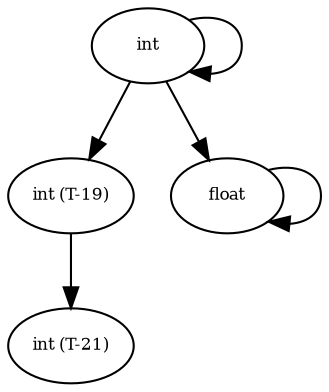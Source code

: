 digraph RGL__DirectedAdjacencyGraph {
    "int (T-19)" [
        fontsize = 8,
        label = "int (T-19)"
    ]

    "int (T-21)" [
        fontsize = 8,
        label = "int (T-21)"
    ]

    int [
        fontsize = 8,
        label = int
    ]

    float [
        fontsize = 8,
        label = float
    ]

    "int (T-19)" -> "int (T-21)" [
        fontsize = 8
    ]

    int -> "int (T-19)" [
        fontsize = 8
    ]

    int -> int [
        fontsize = 8
    ]

    int -> float [
        fontsize = 8
    ]

    float -> float [
        fontsize = 8
    ]
}
